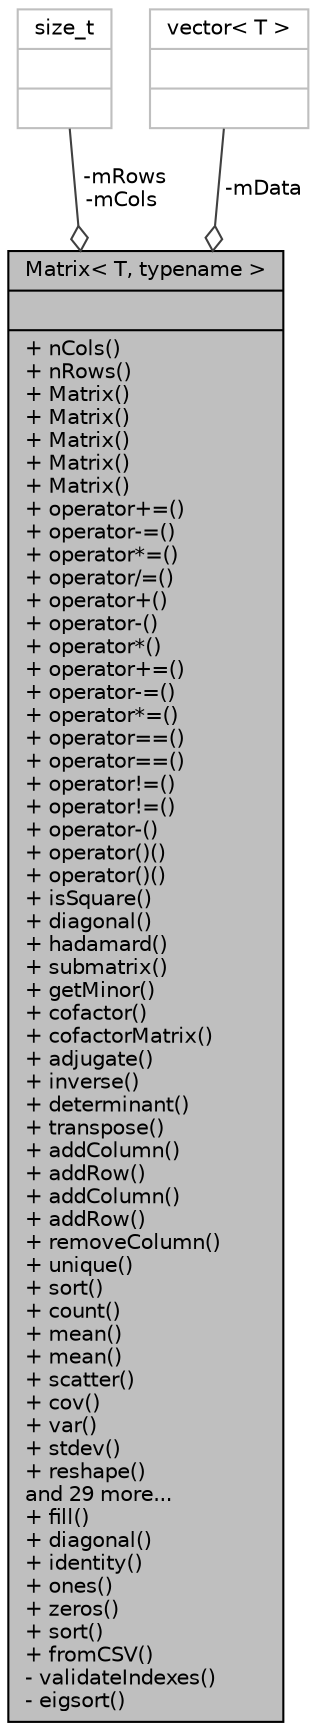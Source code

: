 digraph "Matrix&lt; T, typename &gt;"
{
  bgcolor="transparent";
  edge [fontname="Helvetica",fontsize="10",labelfontname="Helvetica",labelfontsize="10"];
  node [fontname="Helvetica",fontsize="10",shape=record];
  Node3 [label="{Matrix\< T, typename \>\n||+ nCols()\l+ nRows()\l+ Matrix()\l+ Matrix()\l+ Matrix()\l+ Matrix()\l+ Matrix()\l+ operator+=()\l+ operator-=()\l+ operator*=()\l+ operator/=()\l+ operator+()\l+ operator-()\l+ operator*()\l+ operator+=()\l+ operator-=()\l+ operator*=()\l+ operator==()\l+ operator==()\l+ operator!=()\l+ operator!=()\l+ operator-()\l+ operator()()\l+ operator()()\l+ isSquare()\l+ diagonal()\l+ hadamard()\l+ submatrix()\l+ getMinor()\l+ cofactor()\l+ cofactorMatrix()\l+ adjugate()\l+ inverse()\l+ determinant()\l+ transpose()\l+ addColumn()\l+ addRow()\l+ addColumn()\l+ addRow()\l+ removeColumn()\l+ unique()\l+ sort()\l+ count()\l+ mean()\l+ mean()\l+ scatter()\l+ cov()\l+ var()\l+ stdev()\l+ reshape()\land 29 more...\l+ fill()\l+ diagonal()\l+ identity()\l+ ones()\l+ zeros()\l+ sort()\l+ fromCSV()\l- validateIndexes()\l- eigsort()\l}",height=0.2,width=0.4,color="black", fillcolor="grey75", style="filled", fontcolor="black"];
  Node4 -> Node3 [color="grey25",fontsize="10",style="solid",label=" -mRows\n-mCols" ,arrowhead="odiamond",fontname="Helvetica"];
  Node4 [label="{size_t\n||}",height=0.2,width=0.4,color="grey75"];
  Node5 -> Node3 [color="grey25",fontsize="10",style="solid",label=" -mData" ,arrowhead="odiamond",fontname="Helvetica"];
  Node5 [label="{vector\< T \>\n||}",height=0.2,width=0.4,color="grey75"];
}
